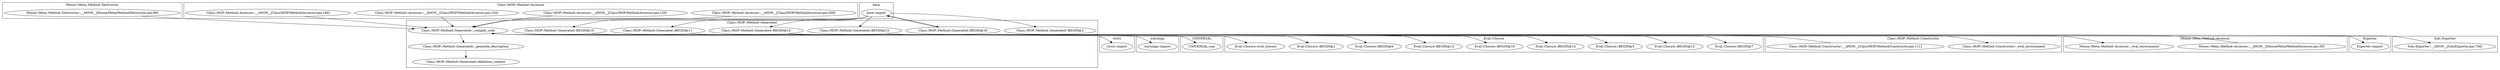 digraph {
graph [overlap=false]
subgraph cluster_warnings {
	label="warnings";
	"warnings::import";
}
subgraph cluster_UNIVERSAL {
	label="UNIVERSAL";
	"UNIVERSAL::can";
}
subgraph cluster_Moose_Meta_Method_Destructor {
	label="Moose::Meta::Method::Destructor";
	"Moose::Meta::Method::Destructor::__ANON__[Moose/Meta/Method/Destructor.pm:99]";
}
subgraph cluster_Class_MOP_Method_Accessor {
	label="Class::MOP::Method::Accessor";
	"Class::MOP::Method::Accessor::__ANON__[Class/MOP/Method/Accessor.pm:154]";
	"Class::MOP::Method::Accessor::__ANON__[Class/MOP/Method/Accessor.pm:184]";
	"Class::MOP::Method::Accessor::__ANON__[Class/MOP/Method/Accessor.pm:209]";
	"Class::MOP::Method::Accessor::__ANON__[Class/MOP/Method/Accessor.pm:120]";
}
subgraph cluster_Sub_Exporter {
	label="Sub::Exporter";
	"Sub::Exporter::__ANON__[Sub/Exporter.pm:756]";
}
subgraph cluster_base {
	label="base";
	"base::import";
}
subgraph cluster_Eval_Closure {
	label="Eval::Closure";
	"Eval::Closure::BEGIN@16";
	"Eval::Closure::BEGIN@13";
	"Eval::Closure::BEGIN@6";
	"Eval::Closure::BEGIN@2";
	"Eval::Closure::eval_closure";
	"Eval::Closure::BEGIN@7";
	"Eval::Closure::BEGIN@15";
	"Eval::Closure::BEGIN@5";
	"Eval::Closure::BEGIN@14";
}
subgraph cluster_Class_MOP_Method_Generated {
	label="Class::MOP::Method::Generated";
	"Class::MOP::Method::Generated::BEGIN@3";
	"Class::MOP::Method::Generated::BEGIN@10";
	"Class::MOP::Method::Generated::BEGIN@11";
	"Class::MOP::Method::Generated::BEGIN@16";
	"Class::MOP::Method::Generated::_generate_description";
	"Class::MOP::Method::Generated::definition_context";
	"Class::MOP::Method::Generated::_compile_code";
	"Class::MOP::Method::Generated::BEGIN@13";
	"Class::MOP::Method::Generated::BEGIN@14";
}
subgraph cluster_strict {
	label="strict";
	"strict::import";
}
subgraph cluster_Class_MOP_Method_Constructor {
	label="Class::MOP::Method::Constructor";
	"Class::MOP::Method::Constructor::_eval_environment";
	"Class::MOP::Method::Constructor::__ANON__[Class/MOP/Method/Constructor.pm:111]";
}
subgraph cluster_Exporter {
	label="Exporter";
	"Exporter::import";
}
subgraph cluster_Moose_Meta_Method_Accessor {
	label="Moose::Meta::Method::Accessor";
	"Moose::Meta::Method::Accessor::__ANON__[Moose/Meta/Method/Accessor.pm:39]";
	"Moose::Meta::Method::Accessor::_eval_environment";
}
"Class::MOP::Method::Generated::BEGIN@14" -> "Sub::Exporter::__ANON__[Sub/Exporter.pm:756]";
"base::import" -> "Class::MOP::Method::Generated::BEGIN@14";
"Class::MOP::Method::Generated::BEGIN@13" -> "Exporter::import";
"Class::MOP::Method::Generated::BEGIN@14" -> "Eval::Closure::BEGIN@13";
"Class::MOP::Method::Generated::_compile_code" -> "Eval::Closure::eval_closure";
"Class::MOP::Method::Generated::BEGIN@14" -> "Eval::Closure::BEGIN@16";
"base::import" -> "Class::MOP::Method::Generated::BEGIN@11";
"Class::MOP::Method::Generated::_compile_code" -> "UNIVERSAL::can";
"base::import" -> "Class::MOP::Method::Generated::BEGIN@10";
"Class::MOP::Method::Generated::BEGIN@16" -> "base::import";
"Class::MOP::Method::Generated::BEGIN@11" -> "warnings::import";
"Class::MOP::Method::Generated::BEGIN@14" -> "Eval::Closure::BEGIN@15";
"Class::MOP::Method::Generated::_generate_description" -> "Class::MOP::Method::Generated::definition_context";
"Class::MOP::Method::Generated::BEGIN@10" -> "strict::import";
"base::import" -> "Class::MOP::Method::Generated::BEGIN@16";
"Class::MOP::Method::Generated::_compile_code" -> "Moose::Meta::Method::Accessor::_eval_environment";
"Class::MOP::Method::Generated::BEGIN@14" -> "Eval::Closure::BEGIN@5";
"Class::MOP::Method::Generated::BEGIN@14" -> "Eval::Closure::BEGIN@14";
"Class::MOP::Method::Generated::BEGIN@14" -> "Eval::Closure::BEGIN@6";
"base::import" -> "Class::MOP::Method::Generated::BEGIN@13";
"Class::MOP::Method::Generated::_compile_code" -> "Class::MOP::Method::Generated::_generate_description";
"Class::MOP::Method::Generated::_compile_code" -> "Class::MOP::Method::Constructor::_eval_environment";
"base::import" -> "Class::MOP::Method::Generated::BEGIN@3";
"Class::MOP::Method::Generated::BEGIN@14" -> "Eval::Closure::BEGIN@7";
"Class::MOP::Method::Generated::BEGIN@14" -> "Eval::Closure::BEGIN@2";
"Moose::Meta::Method::Accessor::__ANON__[Moose/Meta/Method/Accessor.pm:39]" -> "Class::MOP::Method::Generated::_compile_code";
"Class::MOP::Method::Accessor::__ANON__[Class/MOP/Method/Accessor.pm:154]" -> "Class::MOP::Method::Generated::_compile_code";
"Moose::Meta::Method::Destructor::__ANON__[Moose/Meta/Method/Destructor.pm:99]" -> "Class::MOP::Method::Generated::_compile_code";
"Class::MOP::Method::Constructor::__ANON__[Class/MOP/Method/Constructor.pm:111]" -> "Class::MOP::Method::Generated::_compile_code";
"Class::MOP::Method::Accessor::__ANON__[Class/MOP/Method/Accessor.pm:184]" -> "Class::MOP::Method::Generated::_compile_code";
"Class::MOP::Method::Accessor::__ANON__[Class/MOP/Method/Accessor.pm:209]" -> "Class::MOP::Method::Generated::_compile_code";
"Class::MOP::Method::Accessor::__ANON__[Class/MOP/Method/Accessor.pm:120]" -> "Class::MOP::Method::Generated::_compile_code";
}
